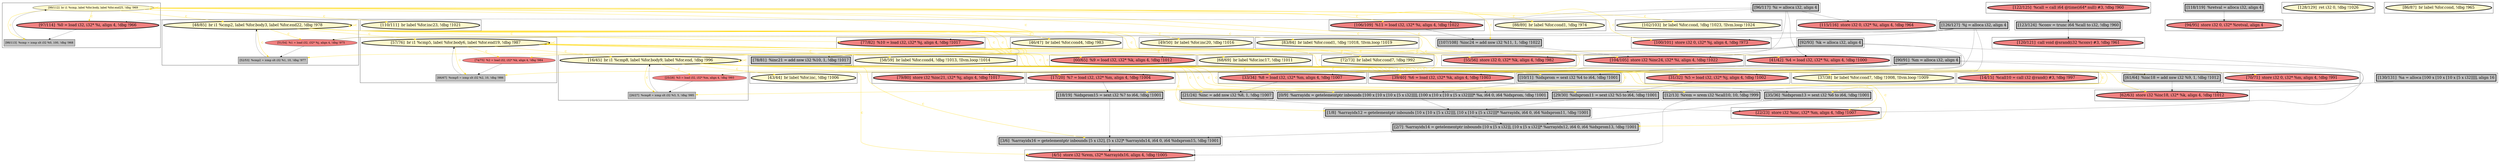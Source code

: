
digraph G {



node284->node297 [style=solid,color=gold,label="C",penwidth=1.0,fontcolor=gold ]
node284->node271 [style=solid,color=gold,label="C",penwidth=1.0,fontcolor=gold ]
node284->node273 [style=solid,color=gold,label="C",penwidth=1.0,fontcolor=gold ]
node284->node278 [style=solid,color=gold,label="C",penwidth=1.0,fontcolor=gold ]
node284->node272 [style=solid,color=gold,label="C",penwidth=1.0,fontcolor=gold ]
node284->node274 [style=solid,color=gold,label="C",penwidth=1.0,fontcolor=gold ]
node284->node312 [style=solid,color=gold,label="C",penwidth=1.0,fontcolor=gold ]
node284->node280 [style=solid,color=gold,label="C",penwidth=1.0,fontcolor=gold ]
node276->node271 [style=solid,color=black,label="",penwidth=0.5,fontcolor=black ]
node284->node288 [style=solid,color=gold,label="C",penwidth=1.0,fontcolor=gold ]
node311->node291 [style=solid,color=black,label="",penwidth=0.5,fontcolor=black ]
node314->node323 [style=solid,color=gold,label="C",penwidth=1.0,fontcolor=gold ]
node275->node274 [style=solid,color=black,label="",penwidth=0.5,fontcolor=black ]
node310->node273 [style=solid,color=black,label="",penwidth=0.5,fontcolor=black ]
node333->node289 [style=solid,color=gold,label="C",penwidth=1.0,fontcolor=gold ]
node284->node276 [style=solid,color=gold,label="C",penwidth=1.0,fontcolor=gold ]
node294->node275 [style=solid,color=black,label="",penwidth=0.5,fontcolor=black ]
node320->node330 [style=solid,color=gold,label="C",penwidth=1.0,fontcolor=gold ]
node314->node313 [style=solid,color=gold,label="C",penwidth=1.0,fontcolor=gold ]
node296->node295 [style=solid,color=black,label="",penwidth=0.5,fontcolor=black ]
node296->node316 [style=solid,color=black,label="",penwidth=0.5,fontcolor=black ]
node311->node329 [style=solid,color=black,label="",penwidth=0.5,fontcolor=black ]
node312->node279 [style=solid,color=black,label="",penwidth=0.5,fontcolor=black ]
node311->node321 [style=solid,color=black,label="",penwidth=0.5,fontcolor=black ]
node285->node284 [style=solid,color=black,label="",penwidth=0.5,fontcolor=black ]
node317->node327 [style=solid,color=black,label="",penwidth=0.5,fontcolor=black ]
node293->node329 [style=solid,color=black,label="",penwidth=0.5,fontcolor=black ]
node318->node326 [style=solid,color=black,label="",penwidth=0.5,fontcolor=black ]
node313->node315 [style=solid,color=black,label="",penwidth=0.5,fontcolor=black ]
node296->node332 [style=solid,color=black,label="",penwidth=0.5,fontcolor=black ]
node333->node295 [style=solid,color=gold,label="C",penwidth=1.0,fontcolor=gold ]
node314->node327 [style=solid,color=gold,label="C",penwidth=1.0,fontcolor=gold ]
node292->node287 [style=solid,color=black,label="",penwidth=0.5,fontcolor=black ]
node314->node286 [style=solid,color=gold,label="C",penwidth=1.0,fontcolor=gold ]
node333->node333 [style=solid,color=gold,label="C",penwidth=1.0,fontcolor=gold ]
node320->node320 [style=solid,color=gold,label="C",penwidth=1.0,fontcolor=gold ]
node284->node306 [style=solid,color=gold,label="C",penwidth=1.0,fontcolor=gold ]
node288->node312 [style=solid,color=black,label="",penwidth=0.5,fontcolor=black ]
node306->node273 [style=solid,color=black,label="",penwidth=0.5,fontcolor=black ]
node314->node290 [style=solid,color=gold,label="C",penwidth=1.0,fontcolor=gold ]
node314->node321 [style=solid,color=gold,label="C",penwidth=1.0,fontcolor=gold ]
node303->node307 [style=solid,color=black,label="",penwidth=0.5,fontcolor=black ]
node314->node320 [style=solid,color=gold,label="C",penwidth=1.0,fontcolor=gold ]
node333->node332 [style=solid,color=gold,label="C",penwidth=1.0,fontcolor=gold ]
node318->node279 [style=solid,color=black,label="",penwidth=0.5,fontcolor=black ]
node333->node314 [style=solid,color=gold,label="C",penwidth=1.0,fontcolor=gold ]
node333->node292 [style=solid,color=gold,label="C",penwidth=1.0,fontcolor=gold ]
node311->node328 [style=solid,color=black,label="",penwidth=0.5,fontcolor=black ]
node333->node287 [style=solid,color=gold,label="C",penwidth=1.0,fontcolor=gold ]
node333->node319 [style=solid,color=gold,label="C",penwidth=1.0,fontcolor=gold ]
node314->node322 [style=solid,color=gold,label="C",penwidth=1.0,fontcolor=gold ]
node287->node295 [style=solid,color=black,label="",penwidth=0.5,fontcolor=black ]
node320->node329 [style=solid,color=gold,label="C",penwidth=1.0,fontcolor=gold ]
node284->node310 [style=solid,color=gold,label="C",penwidth=1.0,fontcolor=gold ]
node333->node301 [style=solid,color=gold,label="C",penwidth=1.0,fontcolor=gold ]
node321->node322 [style=solid,color=black,label="",penwidth=0.5,fontcolor=black ]
node333->node315 [style=solid,color=gold,label="C",penwidth=1.0,fontcolor=gold ]
node335->node301 [style=solid,color=black,label="",penwidth=0.5,fontcolor=black ]
node314->node336 [style=solid,color=gold,label="C",penwidth=1.0,fontcolor=gold ]
node331->node333 [style=solid,color=black,label="",penwidth=0.5,fontcolor=black ]
node332->node331 [style=solid,color=black,label="",penwidth=0.5,fontcolor=black ]
node318->node278 [style=solid,color=black,label="",penwidth=0.5,fontcolor=black ]
node320->node321 [style=solid,color=gold,label="C",penwidth=1.0,fontcolor=gold ]
node284->node291 [style=solid,color=gold,label="C",penwidth=1.0,fontcolor=gold ]
node333->node313 [style=solid,color=gold,label="C",penwidth=1.0,fontcolor=gold ]
node335->node281 [style=solid,color=black,label="",penwidth=0.5,fontcolor=black ]
node333->node302 [style=solid,color=gold,label="C",penwidth=1.0,fontcolor=gold ]
node284->node285 [style=solid,color=gold,label="C",penwidth=1.0,fontcolor=gold ]
node284->node325 [style=solid,color=gold,label="C",penwidth=1.0,fontcolor=gold ]
node272->node306 [style=solid,color=black,label="",penwidth=0.5,fontcolor=black ]
node333->node331 [style=solid,color=gold,label="C",penwidth=1.0,fontcolor=gold ]
node300->node309 [style=solid,color=black,label="",penwidth=0.5,fontcolor=black ]
node314->node317 [style=solid,color=gold,label="C",penwidth=1.0,fontcolor=gold ]
node323->node317 [style=solid,color=black,label="",penwidth=0.5,fontcolor=black ]
node320->node324 [style=solid,color=gold,label="C",penwidth=1.0,fontcolor=gold ]
node320->node285 [style=solid,color=gold,label="C",penwidth=1.0,fontcolor=gold ]
node335->node327 [style=solid,color=black,label="",penwidth=0.5,fontcolor=black ]
node307->node305 [style=solid,color=black,label="",penwidth=0.5,fontcolor=black ]
node314->node298 [style=solid,color=gold,label="C",penwidth=1.0,fontcolor=gold ]
node278->node310 [style=solid,color=black,label="",penwidth=0.5,fontcolor=black ]
node277->node276 [style=solid,color=black,label="",penwidth=0.5,fontcolor=black ]
node274->node272 [style=solid,color=black,label="",penwidth=0.5,fontcolor=black ]
node283->node285 [style=solid,color=black,label="",penwidth=0.5,fontcolor=black ]
node282->node306 [style=solid,color=black,label="",penwidth=0.5,fontcolor=black ]
node284->node277 [style=solid,color=gold,label="C",penwidth=1.0,fontcolor=gold ]
node314->node314 [style=solid,color=gold,label="C",penwidth=1.0,fontcolor=gold ]
node291->node282 [style=solid,color=black,label="",penwidth=0.5,fontcolor=black ]
node311->node290 [style=solid,color=black,label="",penwidth=0.5,fontcolor=black ]
node335->node323 [style=solid,color=black,label="",penwidth=0.5,fontcolor=black ]
node318->node283 [style=solid,color=black,label="",penwidth=0.5,fontcolor=black ]
node284->node281 [style=solid,color=gold,label="C",penwidth=1.0,fontcolor=gold ]
node273->node271 [style=solid,color=black,label="",penwidth=0.5,fontcolor=black ]
node320->node283 [style=solid,color=gold,label="C",penwidth=1.0,fontcolor=gold ]
node284->node294 [style=solid,color=gold,label="C",penwidth=1.0,fontcolor=gold ]
node320->node299 [style=solid,color=gold,label="C",penwidth=1.0,fontcolor=gold ]
node320->node293 [style=solid,color=gold,label="C",penwidth=1.0,fontcolor=gold ]
node320->node284 [style=solid,color=gold,label="C",penwidth=1.0,fontcolor=gold ]
node304->node274 [style=solid,color=black,label="",penwidth=0.5,fontcolor=black ]
node296->node294 [style=solid,color=black,label="",penwidth=0.5,fontcolor=black ]
node318->node288 [style=solid,color=black,label="",penwidth=0.5,fontcolor=black ]
node280->node272 [style=solid,color=black,label="",penwidth=0.5,fontcolor=black ]
node281->node280 [style=solid,color=black,label="",penwidth=0.5,fontcolor=black ]
node314->node315 [style=solid,color=gold,label="C",penwidth=1.0,fontcolor=gold ]
node322->node320 [style=solid,color=black,label="",penwidth=0.5,fontcolor=black ]
node284->node282 [style=solid,color=gold,label="C",penwidth=1.0,fontcolor=gold ]
node320->node328 [style=solid,color=gold,label="C",penwidth=1.0,fontcolor=gold ]
node315->node314 [style=solid,color=black,label="",penwidth=0.5,fontcolor=black ]
node284->node279 [style=solid,color=gold,label="C",penwidth=1.0,fontcolor=gold ]
node284->node283 [style=solid,color=gold,label="C",penwidth=1.0,fontcolor=gold ]
node320->node322 [style=solid,color=gold,label="C",penwidth=1.0,fontcolor=gold ]
node328->node293 [style=solid,color=black,label="",penwidth=0.5,fontcolor=black ]
node335->node313 [style=solid,color=black,label="",penwidth=0.5,fontcolor=black ]
node284->node275 [style=solid,color=gold,label="C",penwidth=1.0,fontcolor=gold ]
node320->node326 [style=solid,color=gold,label="C",penwidth=1.0,fontcolor=gold ]
node296->node292 [style=solid,color=black,label="",penwidth=0.5,fontcolor=black ]
node284->node284 [style=solid,color=gold,label="C",penwidth=1.0,fontcolor=gold ]


subgraph cluster55 {


node334 [penwidth=3.0,fontsize=20,fillcolor=lemonchiffon,label="[128/129]  ret i32 0, !dbg !1026",shape=ellipse,style=filled ]



}

subgraph cluster53 {


node330 [penwidth=3.0,fontsize=20,fillcolor=lemonchiffon,label="[58/59]  br label %for.cond4, !dbg !1013, !llvm.loop !1014",shape=ellipse,style=filled ]



}

subgraph cluster51 {


node328 [penwidth=3.0,fontsize=20,fillcolor=lightcoral,label="[60/65]  %9 = load i32, i32* %k, align 4, !dbg !1012",shape=ellipse,style=filled ]



}

subgraph cluster50 {


node327 [penwidth=3.0,fontsize=20,fillcolor=lightcoral,label="[79/80]  store i32 %inc21, i32* %j, align 4, !dbg !1017",shape=ellipse,style=filled ]



}

subgraph cluster49 {


node326 [penwidth=3.0,fontsize=20,fillcolor=lightcoral,label="[70/71]  store i32 0, i32* %m, align 4, !dbg !991",shape=ellipse,style=filled ]



}

subgraph cluster45 {


node322 [fillcolor=grey,label="[66/67]  %cmp5 = icmp slt i32 %2, 10, !dbg !986",shape=rectangle,style=filled ]
node320 [penwidth=3.0,fontsize=20,fillcolor=lemonchiffon,label="[57/76]  br i1 %cmp5, label %for.body6, label %for.end19, !dbg !987",shape=ellipse,style=filled ]
node321 [fillcolor=lightcoral,label="[74/75]  %2 = load i32, i32* %k, align 4, !dbg !984",shape=ellipse,style=filled ]



}

subgraph cluster41 {


node316 [penwidth=3.0,fontsize=20,fillcolor=lightcoral,label="[115/116]  store i32 0, i32* %i, align 4, !dbg !964",shape=ellipse,style=filled ]



}

subgraph cluster39 {


node312 [penwidth=3.0,fontsize=20,fillcolor=grey,label="[21/24]  %inc = add nsw i32 %8, 1, !dbg !1007",shape=rectangle,style=filled ]



}

subgraph cluster38 {


node311 [penwidth=3.0,fontsize=20,fillcolor=grey,label="[92/93]  %k = alloca i32, align 4",shape=rectangle,style=filled ]



}

subgraph cluster46 {


node323 [penwidth=3.0,fontsize=20,fillcolor=lightcoral,label="[77/82]  %10 = load i32, i32* %j, align 4, !dbg !1017",shape=ellipse,style=filled ]



}

subgraph cluster37 {


node310 [penwidth=3.0,fontsize=20,fillcolor=grey,label="[18/19]  %idxprom15 = sext i32 %7 to i64, !dbg !1001",shape=rectangle,style=filled ]



}

subgraph cluster36 {


node309 [penwidth=3.0,fontsize=20,fillcolor=lightcoral,label="[94/95]  store i32 0, i32* %retval, align 4",shape=ellipse,style=filled ]



}

subgraph cluster15 {


node288 [penwidth=3.0,fontsize=20,fillcolor=lightcoral,label="[33/34]  %8 = load i32, i32* %m, align 4, !dbg !1007",shape=ellipse,style=filled ]



}

subgraph cluster40 {


node315 [fillcolor=grey,label="[52/53]  %cmp2 = icmp slt i32 %1, 10, !dbg !977",shape=rectangle,style=filled ]
node313 [fillcolor=lightcoral,label="[51/54]  %1 = load i32, i32* %j, align 4, !dbg !975",shape=ellipse,style=filled ]
node314 [penwidth=3.0,fontsize=20,fillcolor=lemonchiffon,label="[48/85]  br i1 %cmp2, label %for.body3, label %for.end22, !dbg !978",shape=ellipse,style=filled ]



}

subgraph cluster35 {


node308 [penwidth=3.0,fontsize=20,fillcolor=lemonchiffon,label="[86/87]  br label %for.cond, !dbg !965",shape=ellipse,style=filled ]



}

subgraph cluster54 {


node331 [fillcolor=grey,label="[98/113]  %cmp = icmp slt i32 %0, 100, !dbg !968",shape=rectangle,style=filled ]
node333 [fillcolor=lemonchiffon,label="[99/112]  br i1 %cmp, label %for.body, label %for.end25, !dbg !969",shape=ellipse,style=filled ]
node332 [penwidth=3.0,fontsize=20,fillcolor=lightcoral,label="[97/114]  %0 = load i32, i32* %i, align 4, !dbg !966",shape=ellipse,style=filled ]



}

subgraph cluster42 {


node317 [penwidth=3.0,fontsize=20,fillcolor=grey,label="[78/81]  %inc21 = add nsw i32 %10, 1, !dbg !1017",shape=rectangle,style=filled ]



}

subgraph cluster11 {


node282 [penwidth=3.0,fontsize=20,fillcolor=grey,label="[35/36]  %idxprom13 = sext i32 %6 to i64, !dbg !1001",shape=rectangle,style=filled ]



}

subgraph cluster43 {


node318 [penwidth=3.0,fontsize=20,fillcolor=grey,label="[90/91]  %m = alloca i32, align 4",shape=rectangle,style=filled ]



}

subgraph cluster19 {


node292 [penwidth=3.0,fontsize=20,fillcolor=lightcoral,label="[106/109]  %11 = load i32, i32* %i, align 4, !dbg !1022",shape=ellipse,style=filled ]



}

subgraph cluster9 {


node280 [penwidth=3.0,fontsize=20,fillcolor=grey,label="[29/30]  %idxprom11 = sext i32 %5 to i64, !dbg !1001",shape=rectangle,style=filled ]



}

subgraph cluster52 {


node329 [penwidth=3.0,fontsize=20,fillcolor=lightcoral,label="[62/63]  store i32 %inc18, i32* %k, align 4, !dbg !1012",shape=ellipse,style=filled ]



}

subgraph cluster8 {


node279 [penwidth=3.0,fontsize=20,fillcolor=lightcoral,label="[22/23]  store i32 %inc, i32* %m, align 4, !dbg !1007",shape=ellipse,style=filled ]



}

subgraph cluster10 {


node281 [penwidth=3.0,fontsize=20,fillcolor=lightcoral,label="[31/32]  %5 = load i32, i32* %j, align 4, !dbg !1002",shape=ellipse,style=filled ]



}

subgraph cluster23 {


node296 [penwidth=3.0,fontsize=20,fillcolor=grey,label="[96/117]  %i = alloca i32, align 4",shape=rectangle,style=filled ]



}

subgraph cluster7 {


node278 [penwidth=3.0,fontsize=20,fillcolor=lightcoral,label="[17/20]  %7 = load i32, i32* %m, align 4, !dbg !1004",shape=ellipse,style=filled ]



}

subgraph cluster14 {


node287 [penwidth=3.0,fontsize=20,fillcolor=grey,label="[107/108]  %inc24 = add nsw i32 %11, 1, !dbg !1022",shape=rectangle,style=filled ]



}

subgraph cluster44 {


node319 [penwidth=3.0,fontsize=20,fillcolor=lemonchiffon,label="[88/89]  br label %for.cond1, !dbg !974",shape=ellipse,style=filled ]



}

subgraph cluster6 {


node277 [penwidth=3.0,fontsize=20,fillcolor=lightcoral,label="[14/15]  %call10 = call i32 @rand() #3, !dbg !997",shape=ellipse,style=filled ]



}

subgraph cluster30 {


node303 [penwidth=3.0,fontsize=20,fillcolor=lightcoral,label="[122/125]  %call = call i64 @time(i64* null) #3, !dbg !960",shape=ellipse,style=filled ]



}

subgraph cluster31 {


node304 [penwidth=3.0,fontsize=20,fillcolor=grey,label="[130/131]  %a = alloca [100 x [10 x [10 x [5 x i32]]]], align 16",shape=rectangle,style=filled ]



}

subgraph cluster0 {


node271 [penwidth=3.0,fontsize=20,fillcolor=lightcoral,label="[4/5]  store i32 %rem, i32* %arrayidx16, align 4, !dbg !1005",shape=ellipse,style=filled ]



}

subgraph cluster13 {


node286 [penwidth=3.0,fontsize=20,fillcolor=lemonchiffon,label="[46/47]  br label %for.cond4, !dbg !983",shape=ellipse,style=filled ]



}

subgraph cluster5 {


node276 [penwidth=3.0,fontsize=20,fillcolor=grey,label="[12/13]  %rem = srem i32 %call10, 10, !dbg !999",shape=rectangle,style=filled ]



}

subgraph cluster47 {


node324 [penwidth=3.0,fontsize=20,fillcolor=lemonchiffon,label="[68/69]  br label %for.inc17, !dbg !1011",shape=ellipse,style=filled ]



}

subgraph cluster1 {


node272 [penwidth=3.0,fontsize=20,fillcolor=grey,label="[1/8]  %arrayidx12 = getelementptr inbounds [10 x [10 x [5 x i32]]], [10 x [10 x [5 x i32]]]* %arrayidx, i64 0, i64 %idxprom11, !dbg !1001",shape=rectangle,style=filled ]



}

subgraph cluster32 {


node305 [penwidth=3.0,fontsize=20,fillcolor=lightcoral,label="[120/121]  call void @srand(i32 %conv) #3, !dbg !961",shape=ellipse,style=filled ]



}

subgraph cluster3 {


node274 [penwidth=3.0,fontsize=20,fillcolor=grey,label="[0/9]  %arrayidx = getelementptr inbounds [100 x [10 x [10 x [5 x i32]]]], [100 x [10 x [10 x [5 x i32]]]]* %a, i64 0, i64 %idxprom, !dbg !1001",shape=rectangle,style=filled ]



}

subgraph cluster48 {


node325 [penwidth=3.0,fontsize=20,fillcolor=lemonchiffon,label="[37/38]  br label %for.cond7, !dbg !1008, !llvm.loop !1009",shape=ellipse,style=filled ]



}

subgraph cluster4 {


node275 [penwidth=3.0,fontsize=20,fillcolor=grey,label="[10/11]  %idxprom = sext i32 %4 to i64, !dbg !1001",shape=rectangle,style=filled ]



}

subgraph cluster57 {


node336 [penwidth=3.0,fontsize=20,fillcolor=lemonchiffon,label="[49/50]  br label %for.inc20, !dbg !1016",shape=ellipse,style=filled ]



}

subgraph cluster17 {


node290 [penwidth=3.0,fontsize=20,fillcolor=lightcoral,label="[55/56]  store i32 0, i32* %k, align 4, !dbg !982",shape=ellipse,style=filled ]



}

subgraph cluster16 {


node289 [penwidth=3.0,fontsize=20,fillcolor=lemonchiffon,label="[110/111]  br label %for.inc23, !dbg !1021",shape=ellipse,style=filled ]



}

subgraph cluster2 {


node273 [penwidth=3.0,fontsize=20,fillcolor=grey,label="[3/6]  %arrayidx16 = getelementptr inbounds [5 x i32], [5 x i32]* %arrayidx14, i64 0, i64 %idxprom15, !dbg !1001",shape=rectangle,style=filled ]



}

subgraph cluster34 {


node307 [penwidth=3.0,fontsize=20,fillcolor=grey,label="[123/124]  %conv = trunc i64 %call to i32, !dbg !960",shape=rectangle,style=filled ]



}

subgraph cluster22 {


node295 [penwidth=3.0,fontsize=20,fillcolor=lightcoral,label="[104/105]  store i32 %inc24, i32* %i, align 4, !dbg !1022",shape=ellipse,style=filled ]



}

subgraph cluster56 {


node335 [penwidth=3.0,fontsize=20,fillcolor=grey,label="[126/127]  %j = alloca i32, align 4",shape=rectangle,style=filled ]



}

subgraph cluster25 {


node298 [penwidth=3.0,fontsize=20,fillcolor=lemonchiffon,label="[83/84]  br label %for.cond1, !dbg !1018, !llvm.loop !1019",shape=ellipse,style=filled ]



}

subgraph cluster18 {


node291 [penwidth=3.0,fontsize=20,fillcolor=lightcoral,label="[39/40]  %6 = load i32, i32* %k, align 4, !dbg !1003",shape=ellipse,style=filled ]



}

subgraph cluster29 {


node302 [penwidth=3.0,fontsize=20,fillcolor=lemonchiffon,label="[102/103]  br label %for.cond, !dbg !1023, !llvm.loop !1024",shape=ellipse,style=filled ]



}

subgraph cluster20 {


node293 [penwidth=3.0,fontsize=20,fillcolor=grey,label="[61/64]  %inc18 = add nsw i32 %9, 1, !dbg !1012",shape=rectangle,style=filled ]



}

subgraph cluster26 {


node299 [penwidth=3.0,fontsize=20,fillcolor=lemonchiffon,label="[72/73]  br label %for.cond7, !dbg !992",shape=ellipse,style=filled ]



}

subgraph cluster24 {


node297 [penwidth=3.0,fontsize=20,fillcolor=lemonchiffon,label="[43/44]  br label %for.inc, !dbg !1006",shape=ellipse,style=filled ]



}

subgraph cluster28 {


node301 [penwidth=3.0,fontsize=20,fillcolor=lightcoral,label="[100/101]  store i32 0, i32* %j, align 4, !dbg !973",shape=ellipse,style=filled ]



}

subgraph cluster27 {


node300 [penwidth=3.0,fontsize=20,fillcolor=grey,label="[118/119]  %retval = alloca i32, align 4",shape=rectangle,style=filled ]



}

subgraph cluster21 {


node294 [penwidth=3.0,fontsize=20,fillcolor=lightcoral,label="[41/42]  %4 = load i32, i32* %i, align 4, !dbg !1000",shape=ellipse,style=filled ]



}

subgraph cluster12 {


node285 [fillcolor=grey,label="[26/27]  %cmp8 = icmp slt i32 %3, 5, !dbg !995",shape=rectangle,style=filled ]
node283 [fillcolor=lightcoral,label="[25/28]  %3 = load i32, i32* %m, align 4, !dbg !993",shape=ellipse,style=filled ]
node284 [penwidth=3.0,fontsize=20,fillcolor=lemonchiffon,label="[16/45]  br i1 %cmp8, label %for.body9, label %for.end, !dbg !996",shape=ellipse,style=filled ]



}

subgraph cluster33 {


node306 [penwidth=3.0,fontsize=20,fillcolor=grey,label="[2/7]  %arrayidx14 = getelementptr inbounds [10 x [5 x i32]], [10 x [5 x i32]]* %arrayidx12, i64 0, i64 %idxprom13, !dbg !1001",shape=rectangle,style=filled ]



}

}
